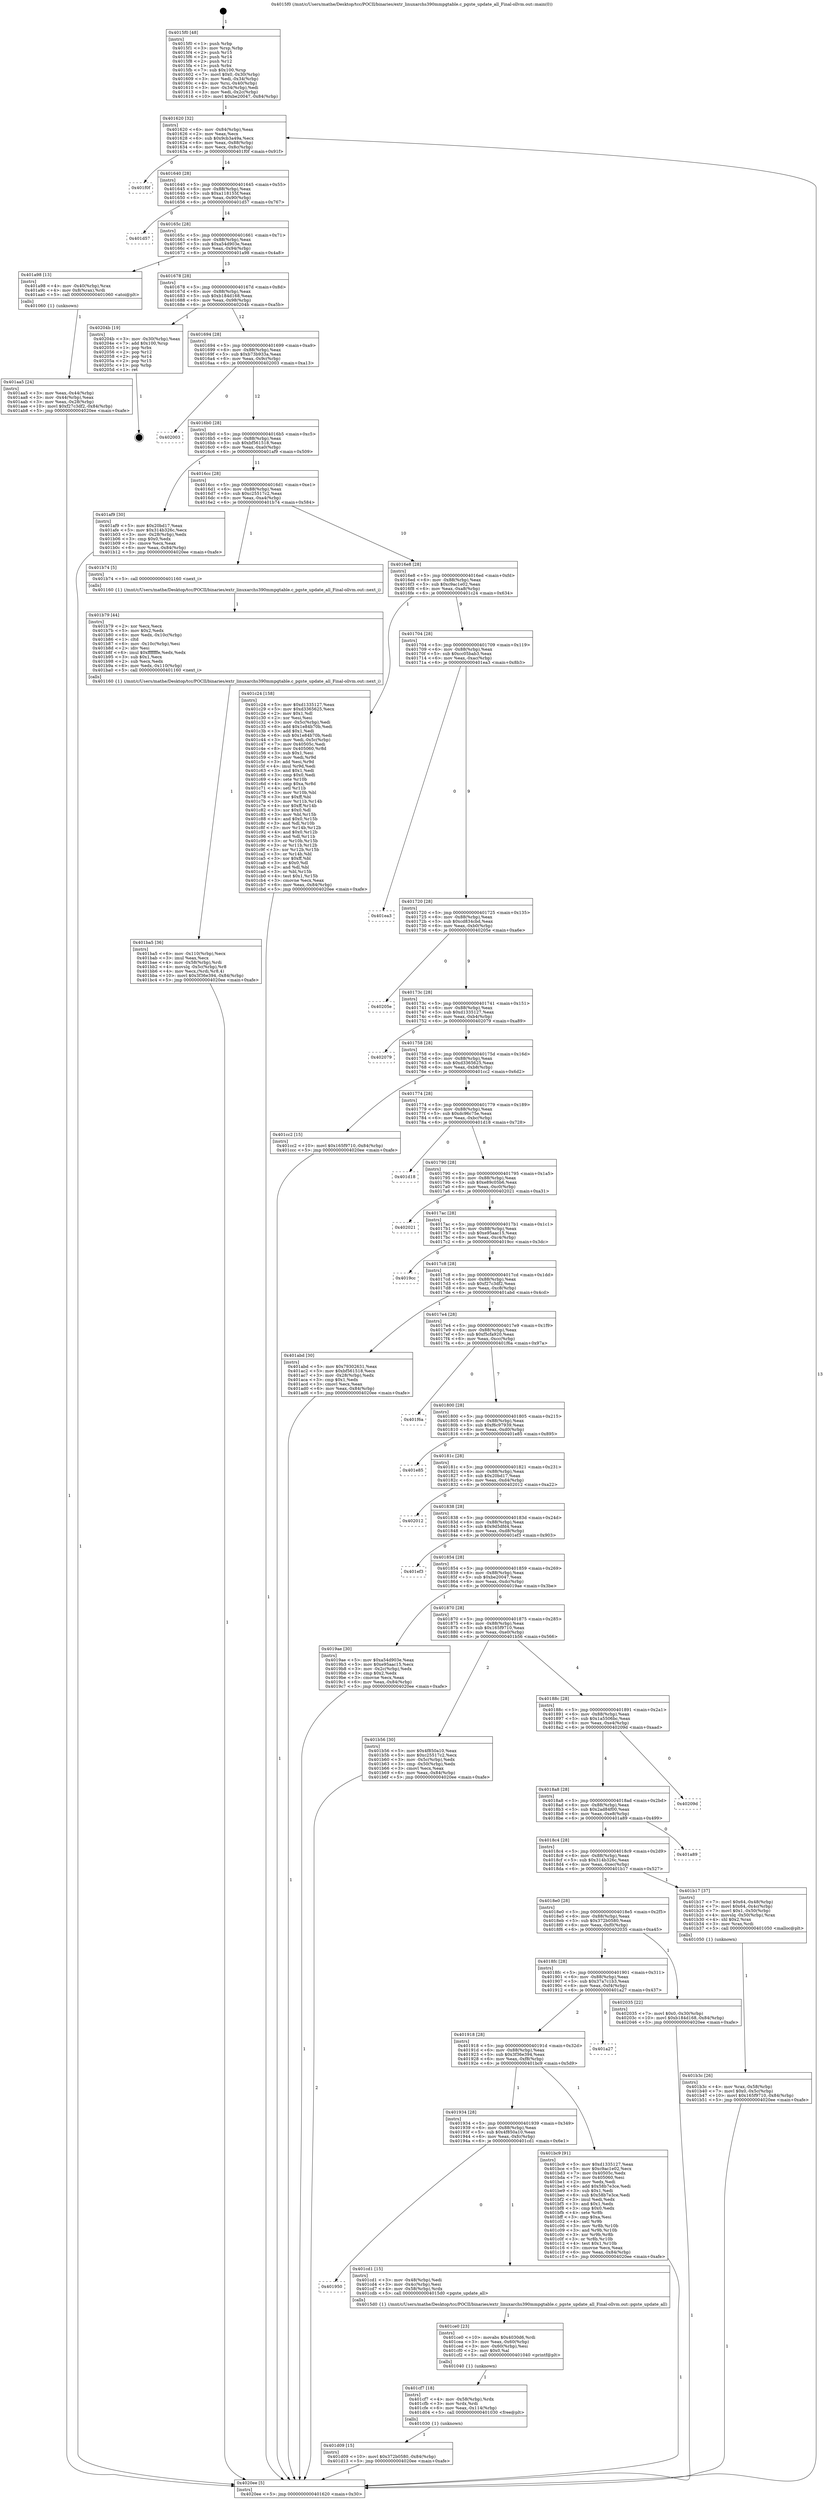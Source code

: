 digraph "0x4015f0" {
  label = "0x4015f0 (/mnt/c/Users/mathe/Desktop/tcc/POCII/binaries/extr_linuxarchs390mmpgtable.c_pgste_update_all_Final-ollvm.out::main(0))"
  labelloc = "t"
  node[shape=record]

  Entry [label="",width=0.3,height=0.3,shape=circle,fillcolor=black,style=filled]
  "0x401620" [label="{
     0x401620 [32]\l
     | [instrs]\l
     &nbsp;&nbsp;0x401620 \<+6\>: mov -0x84(%rbp),%eax\l
     &nbsp;&nbsp;0x401626 \<+2\>: mov %eax,%ecx\l
     &nbsp;&nbsp;0x401628 \<+6\>: sub $0x9cb3a49a,%ecx\l
     &nbsp;&nbsp;0x40162e \<+6\>: mov %eax,-0x88(%rbp)\l
     &nbsp;&nbsp;0x401634 \<+6\>: mov %ecx,-0x8c(%rbp)\l
     &nbsp;&nbsp;0x40163a \<+6\>: je 0000000000401f0f \<main+0x91f\>\l
  }"]
  "0x401f0f" [label="{
     0x401f0f\l
  }", style=dashed]
  "0x401640" [label="{
     0x401640 [28]\l
     | [instrs]\l
     &nbsp;&nbsp;0x401640 \<+5\>: jmp 0000000000401645 \<main+0x55\>\l
     &nbsp;&nbsp;0x401645 \<+6\>: mov -0x88(%rbp),%eax\l
     &nbsp;&nbsp;0x40164b \<+5\>: sub $0xa118155f,%eax\l
     &nbsp;&nbsp;0x401650 \<+6\>: mov %eax,-0x90(%rbp)\l
     &nbsp;&nbsp;0x401656 \<+6\>: je 0000000000401d57 \<main+0x767\>\l
  }"]
  Exit [label="",width=0.3,height=0.3,shape=circle,fillcolor=black,style=filled,peripheries=2]
  "0x401d57" [label="{
     0x401d57\l
  }", style=dashed]
  "0x40165c" [label="{
     0x40165c [28]\l
     | [instrs]\l
     &nbsp;&nbsp;0x40165c \<+5\>: jmp 0000000000401661 \<main+0x71\>\l
     &nbsp;&nbsp;0x401661 \<+6\>: mov -0x88(%rbp),%eax\l
     &nbsp;&nbsp;0x401667 \<+5\>: sub $0xa54d903e,%eax\l
     &nbsp;&nbsp;0x40166c \<+6\>: mov %eax,-0x94(%rbp)\l
     &nbsp;&nbsp;0x401672 \<+6\>: je 0000000000401a98 \<main+0x4a8\>\l
  }"]
  "0x401d09" [label="{
     0x401d09 [15]\l
     | [instrs]\l
     &nbsp;&nbsp;0x401d09 \<+10\>: movl $0x372b0580,-0x84(%rbp)\l
     &nbsp;&nbsp;0x401d13 \<+5\>: jmp 00000000004020ee \<main+0xafe\>\l
  }"]
  "0x401a98" [label="{
     0x401a98 [13]\l
     | [instrs]\l
     &nbsp;&nbsp;0x401a98 \<+4\>: mov -0x40(%rbp),%rax\l
     &nbsp;&nbsp;0x401a9c \<+4\>: mov 0x8(%rax),%rdi\l
     &nbsp;&nbsp;0x401aa0 \<+5\>: call 0000000000401060 \<atoi@plt\>\l
     | [calls]\l
     &nbsp;&nbsp;0x401060 \{1\} (unknown)\l
  }"]
  "0x401678" [label="{
     0x401678 [28]\l
     | [instrs]\l
     &nbsp;&nbsp;0x401678 \<+5\>: jmp 000000000040167d \<main+0x8d\>\l
     &nbsp;&nbsp;0x40167d \<+6\>: mov -0x88(%rbp),%eax\l
     &nbsp;&nbsp;0x401683 \<+5\>: sub $0xb184d168,%eax\l
     &nbsp;&nbsp;0x401688 \<+6\>: mov %eax,-0x98(%rbp)\l
     &nbsp;&nbsp;0x40168e \<+6\>: je 000000000040204b \<main+0xa5b\>\l
  }"]
  "0x401cf7" [label="{
     0x401cf7 [18]\l
     | [instrs]\l
     &nbsp;&nbsp;0x401cf7 \<+4\>: mov -0x58(%rbp),%rdx\l
     &nbsp;&nbsp;0x401cfb \<+3\>: mov %rdx,%rdi\l
     &nbsp;&nbsp;0x401cfe \<+6\>: mov %eax,-0x114(%rbp)\l
     &nbsp;&nbsp;0x401d04 \<+5\>: call 0000000000401030 \<free@plt\>\l
     | [calls]\l
     &nbsp;&nbsp;0x401030 \{1\} (unknown)\l
  }"]
  "0x40204b" [label="{
     0x40204b [19]\l
     | [instrs]\l
     &nbsp;&nbsp;0x40204b \<+3\>: mov -0x30(%rbp),%eax\l
     &nbsp;&nbsp;0x40204e \<+7\>: add $0x100,%rsp\l
     &nbsp;&nbsp;0x402055 \<+1\>: pop %rbx\l
     &nbsp;&nbsp;0x402056 \<+2\>: pop %r12\l
     &nbsp;&nbsp;0x402058 \<+2\>: pop %r14\l
     &nbsp;&nbsp;0x40205a \<+2\>: pop %r15\l
     &nbsp;&nbsp;0x40205c \<+1\>: pop %rbp\l
     &nbsp;&nbsp;0x40205d \<+1\>: ret\l
  }"]
  "0x401694" [label="{
     0x401694 [28]\l
     | [instrs]\l
     &nbsp;&nbsp;0x401694 \<+5\>: jmp 0000000000401699 \<main+0xa9\>\l
     &nbsp;&nbsp;0x401699 \<+6\>: mov -0x88(%rbp),%eax\l
     &nbsp;&nbsp;0x40169f \<+5\>: sub $0xb73b933a,%eax\l
     &nbsp;&nbsp;0x4016a4 \<+6\>: mov %eax,-0x9c(%rbp)\l
     &nbsp;&nbsp;0x4016aa \<+6\>: je 0000000000402003 \<main+0xa13\>\l
  }"]
  "0x401ce0" [label="{
     0x401ce0 [23]\l
     | [instrs]\l
     &nbsp;&nbsp;0x401ce0 \<+10\>: movabs $0x4030d6,%rdi\l
     &nbsp;&nbsp;0x401cea \<+3\>: mov %eax,-0x60(%rbp)\l
     &nbsp;&nbsp;0x401ced \<+3\>: mov -0x60(%rbp),%esi\l
     &nbsp;&nbsp;0x401cf0 \<+2\>: mov $0x0,%al\l
     &nbsp;&nbsp;0x401cf2 \<+5\>: call 0000000000401040 \<printf@plt\>\l
     | [calls]\l
     &nbsp;&nbsp;0x401040 \{1\} (unknown)\l
  }"]
  "0x402003" [label="{
     0x402003\l
  }", style=dashed]
  "0x4016b0" [label="{
     0x4016b0 [28]\l
     | [instrs]\l
     &nbsp;&nbsp;0x4016b0 \<+5\>: jmp 00000000004016b5 \<main+0xc5\>\l
     &nbsp;&nbsp;0x4016b5 \<+6\>: mov -0x88(%rbp),%eax\l
     &nbsp;&nbsp;0x4016bb \<+5\>: sub $0xbf561518,%eax\l
     &nbsp;&nbsp;0x4016c0 \<+6\>: mov %eax,-0xa0(%rbp)\l
     &nbsp;&nbsp;0x4016c6 \<+6\>: je 0000000000401af9 \<main+0x509\>\l
  }"]
  "0x401950" [label="{
     0x401950\l
  }", style=dashed]
  "0x401af9" [label="{
     0x401af9 [30]\l
     | [instrs]\l
     &nbsp;&nbsp;0x401af9 \<+5\>: mov $0x20bd17,%eax\l
     &nbsp;&nbsp;0x401afe \<+5\>: mov $0x314b326c,%ecx\l
     &nbsp;&nbsp;0x401b03 \<+3\>: mov -0x28(%rbp),%edx\l
     &nbsp;&nbsp;0x401b06 \<+3\>: cmp $0x0,%edx\l
     &nbsp;&nbsp;0x401b09 \<+3\>: cmove %ecx,%eax\l
     &nbsp;&nbsp;0x401b0c \<+6\>: mov %eax,-0x84(%rbp)\l
     &nbsp;&nbsp;0x401b12 \<+5\>: jmp 00000000004020ee \<main+0xafe\>\l
  }"]
  "0x4016cc" [label="{
     0x4016cc [28]\l
     | [instrs]\l
     &nbsp;&nbsp;0x4016cc \<+5\>: jmp 00000000004016d1 \<main+0xe1\>\l
     &nbsp;&nbsp;0x4016d1 \<+6\>: mov -0x88(%rbp),%eax\l
     &nbsp;&nbsp;0x4016d7 \<+5\>: sub $0xc25517c2,%eax\l
     &nbsp;&nbsp;0x4016dc \<+6\>: mov %eax,-0xa4(%rbp)\l
     &nbsp;&nbsp;0x4016e2 \<+6\>: je 0000000000401b74 \<main+0x584\>\l
  }"]
  "0x401cd1" [label="{
     0x401cd1 [15]\l
     | [instrs]\l
     &nbsp;&nbsp;0x401cd1 \<+3\>: mov -0x48(%rbp),%edi\l
     &nbsp;&nbsp;0x401cd4 \<+3\>: mov -0x4c(%rbp),%esi\l
     &nbsp;&nbsp;0x401cd7 \<+4\>: mov -0x58(%rbp),%rdx\l
     &nbsp;&nbsp;0x401cdb \<+5\>: call 00000000004015d0 \<pgste_update_all\>\l
     | [calls]\l
     &nbsp;&nbsp;0x4015d0 \{1\} (/mnt/c/Users/mathe/Desktop/tcc/POCII/binaries/extr_linuxarchs390mmpgtable.c_pgste_update_all_Final-ollvm.out::pgste_update_all)\l
  }"]
  "0x401b74" [label="{
     0x401b74 [5]\l
     | [instrs]\l
     &nbsp;&nbsp;0x401b74 \<+5\>: call 0000000000401160 \<next_i\>\l
     | [calls]\l
     &nbsp;&nbsp;0x401160 \{1\} (/mnt/c/Users/mathe/Desktop/tcc/POCII/binaries/extr_linuxarchs390mmpgtable.c_pgste_update_all_Final-ollvm.out::next_i)\l
  }"]
  "0x4016e8" [label="{
     0x4016e8 [28]\l
     | [instrs]\l
     &nbsp;&nbsp;0x4016e8 \<+5\>: jmp 00000000004016ed \<main+0xfd\>\l
     &nbsp;&nbsp;0x4016ed \<+6\>: mov -0x88(%rbp),%eax\l
     &nbsp;&nbsp;0x4016f3 \<+5\>: sub $0xc9ac1e02,%eax\l
     &nbsp;&nbsp;0x4016f8 \<+6\>: mov %eax,-0xa8(%rbp)\l
     &nbsp;&nbsp;0x4016fe \<+6\>: je 0000000000401c24 \<main+0x634\>\l
  }"]
  "0x401934" [label="{
     0x401934 [28]\l
     | [instrs]\l
     &nbsp;&nbsp;0x401934 \<+5\>: jmp 0000000000401939 \<main+0x349\>\l
     &nbsp;&nbsp;0x401939 \<+6\>: mov -0x88(%rbp),%eax\l
     &nbsp;&nbsp;0x40193f \<+5\>: sub $0x4f850a10,%eax\l
     &nbsp;&nbsp;0x401944 \<+6\>: mov %eax,-0xfc(%rbp)\l
     &nbsp;&nbsp;0x40194a \<+6\>: je 0000000000401cd1 \<main+0x6e1\>\l
  }"]
  "0x401c24" [label="{
     0x401c24 [158]\l
     | [instrs]\l
     &nbsp;&nbsp;0x401c24 \<+5\>: mov $0xd1335127,%eax\l
     &nbsp;&nbsp;0x401c29 \<+5\>: mov $0xd3365625,%ecx\l
     &nbsp;&nbsp;0x401c2e \<+2\>: mov $0x1,%dl\l
     &nbsp;&nbsp;0x401c30 \<+2\>: xor %esi,%esi\l
     &nbsp;&nbsp;0x401c32 \<+3\>: mov -0x5c(%rbp),%edi\l
     &nbsp;&nbsp;0x401c35 \<+6\>: add $0x1e84b70b,%edi\l
     &nbsp;&nbsp;0x401c3b \<+3\>: add $0x1,%edi\l
     &nbsp;&nbsp;0x401c3e \<+6\>: sub $0x1e84b70b,%edi\l
     &nbsp;&nbsp;0x401c44 \<+3\>: mov %edi,-0x5c(%rbp)\l
     &nbsp;&nbsp;0x401c47 \<+7\>: mov 0x40505c,%edi\l
     &nbsp;&nbsp;0x401c4e \<+8\>: mov 0x405060,%r8d\l
     &nbsp;&nbsp;0x401c56 \<+3\>: sub $0x1,%esi\l
     &nbsp;&nbsp;0x401c59 \<+3\>: mov %edi,%r9d\l
     &nbsp;&nbsp;0x401c5c \<+3\>: add %esi,%r9d\l
     &nbsp;&nbsp;0x401c5f \<+4\>: imul %r9d,%edi\l
     &nbsp;&nbsp;0x401c63 \<+3\>: and $0x1,%edi\l
     &nbsp;&nbsp;0x401c66 \<+3\>: cmp $0x0,%edi\l
     &nbsp;&nbsp;0x401c69 \<+4\>: sete %r10b\l
     &nbsp;&nbsp;0x401c6d \<+4\>: cmp $0xa,%r8d\l
     &nbsp;&nbsp;0x401c71 \<+4\>: setl %r11b\l
     &nbsp;&nbsp;0x401c75 \<+3\>: mov %r10b,%bl\l
     &nbsp;&nbsp;0x401c78 \<+3\>: xor $0xff,%bl\l
     &nbsp;&nbsp;0x401c7b \<+3\>: mov %r11b,%r14b\l
     &nbsp;&nbsp;0x401c7e \<+4\>: xor $0xff,%r14b\l
     &nbsp;&nbsp;0x401c82 \<+3\>: xor $0x0,%dl\l
     &nbsp;&nbsp;0x401c85 \<+3\>: mov %bl,%r15b\l
     &nbsp;&nbsp;0x401c88 \<+4\>: and $0x0,%r15b\l
     &nbsp;&nbsp;0x401c8c \<+3\>: and %dl,%r10b\l
     &nbsp;&nbsp;0x401c8f \<+3\>: mov %r14b,%r12b\l
     &nbsp;&nbsp;0x401c92 \<+4\>: and $0x0,%r12b\l
     &nbsp;&nbsp;0x401c96 \<+3\>: and %dl,%r11b\l
     &nbsp;&nbsp;0x401c99 \<+3\>: or %r10b,%r15b\l
     &nbsp;&nbsp;0x401c9c \<+3\>: or %r11b,%r12b\l
     &nbsp;&nbsp;0x401c9f \<+3\>: xor %r12b,%r15b\l
     &nbsp;&nbsp;0x401ca2 \<+3\>: or %r14b,%bl\l
     &nbsp;&nbsp;0x401ca5 \<+3\>: xor $0xff,%bl\l
     &nbsp;&nbsp;0x401ca8 \<+3\>: or $0x0,%dl\l
     &nbsp;&nbsp;0x401cab \<+2\>: and %dl,%bl\l
     &nbsp;&nbsp;0x401cad \<+3\>: or %bl,%r15b\l
     &nbsp;&nbsp;0x401cb0 \<+4\>: test $0x1,%r15b\l
     &nbsp;&nbsp;0x401cb4 \<+3\>: cmovne %ecx,%eax\l
     &nbsp;&nbsp;0x401cb7 \<+6\>: mov %eax,-0x84(%rbp)\l
     &nbsp;&nbsp;0x401cbd \<+5\>: jmp 00000000004020ee \<main+0xafe\>\l
  }"]
  "0x401704" [label="{
     0x401704 [28]\l
     | [instrs]\l
     &nbsp;&nbsp;0x401704 \<+5\>: jmp 0000000000401709 \<main+0x119\>\l
     &nbsp;&nbsp;0x401709 \<+6\>: mov -0x88(%rbp),%eax\l
     &nbsp;&nbsp;0x40170f \<+5\>: sub $0xcc05bab3,%eax\l
     &nbsp;&nbsp;0x401714 \<+6\>: mov %eax,-0xac(%rbp)\l
     &nbsp;&nbsp;0x40171a \<+6\>: je 0000000000401ea3 \<main+0x8b3\>\l
  }"]
  "0x401bc9" [label="{
     0x401bc9 [91]\l
     | [instrs]\l
     &nbsp;&nbsp;0x401bc9 \<+5\>: mov $0xd1335127,%eax\l
     &nbsp;&nbsp;0x401bce \<+5\>: mov $0xc9ac1e02,%ecx\l
     &nbsp;&nbsp;0x401bd3 \<+7\>: mov 0x40505c,%edx\l
     &nbsp;&nbsp;0x401bda \<+7\>: mov 0x405060,%esi\l
     &nbsp;&nbsp;0x401be1 \<+2\>: mov %edx,%edi\l
     &nbsp;&nbsp;0x401be3 \<+6\>: add $0x58b7e3ce,%edi\l
     &nbsp;&nbsp;0x401be9 \<+3\>: sub $0x1,%edi\l
     &nbsp;&nbsp;0x401bec \<+6\>: sub $0x58b7e3ce,%edi\l
     &nbsp;&nbsp;0x401bf2 \<+3\>: imul %edi,%edx\l
     &nbsp;&nbsp;0x401bf5 \<+3\>: and $0x1,%edx\l
     &nbsp;&nbsp;0x401bf8 \<+3\>: cmp $0x0,%edx\l
     &nbsp;&nbsp;0x401bfb \<+4\>: sete %r8b\l
     &nbsp;&nbsp;0x401bff \<+3\>: cmp $0xa,%esi\l
     &nbsp;&nbsp;0x401c02 \<+4\>: setl %r9b\l
     &nbsp;&nbsp;0x401c06 \<+3\>: mov %r8b,%r10b\l
     &nbsp;&nbsp;0x401c09 \<+3\>: and %r9b,%r10b\l
     &nbsp;&nbsp;0x401c0c \<+3\>: xor %r9b,%r8b\l
     &nbsp;&nbsp;0x401c0f \<+3\>: or %r8b,%r10b\l
     &nbsp;&nbsp;0x401c12 \<+4\>: test $0x1,%r10b\l
     &nbsp;&nbsp;0x401c16 \<+3\>: cmovne %ecx,%eax\l
     &nbsp;&nbsp;0x401c19 \<+6\>: mov %eax,-0x84(%rbp)\l
     &nbsp;&nbsp;0x401c1f \<+5\>: jmp 00000000004020ee \<main+0xafe\>\l
  }"]
  "0x401ea3" [label="{
     0x401ea3\l
  }", style=dashed]
  "0x401720" [label="{
     0x401720 [28]\l
     | [instrs]\l
     &nbsp;&nbsp;0x401720 \<+5\>: jmp 0000000000401725 \<main+0x135\>\l
     &nbsp;&nbsp;0x401725 \<+6\>: mov -0x88(%rbp),%eax\l
     &nbsp;&nbsp;0x40172b \<+5\>: sub $0xcd834cbd,%eax\l
     &nbsp;&nbsp;0x401730 \<+6\>: mov %eax,-0xb0(%rbp)\l
     &nbsp;&nbsp;0x401736 \<+6\>: je 000000000040205e \<main+0xa6e\>\l
  }"]
  "0x401918" [label="{
     0x401918 [28]\l
     | [instrs]\l
     &nbsp;&nbsp;0x401918 \<+5\>: jmp 000000000040191d \<main+0x32d\>\l
     &nbsp;&nbsp;0x40191d \<+6\>: mov -0x88(%rbp),%eax\l
     &nbsp;&nbsp;0x401923 \<+5\>: sub $0x3f36e394,%eax\l
     &nbsp;&nbsp;0x401928 \<+6\>: mov %eax,-0xf8(%rbp)\l
     &nbsp;&nbsp;0x40192e \<+6\>: je 0000000000401bc9 \<main+0x5d9\>\l
  }"]
  "0x40205e" [label="{
     0x40205e\l
  }", style=dashed]
  "0x40173c" [label="{
     0x40173c [28]\l
     | [instrs]\l
     &nbsp;&nbsp;0x40173c \<+5\>: jmp 0000000000401741 \<main+0x151\>\l
     &nbsp;&nbsp;0x401741 \<+6\>: mov -0x88(%rbp),%eax\l
     &nbsp;&nbsp;0x401747 \<+5\>: sub $0xd1335127,%eax\l
     &nbsp;&nbsp;0x40174c \<+6\>: mov %eax,-0xb4(%rbp)\l
     &nbsp;&nbsp;0x401752 \<+6\>: je 0000000000402079 \<main+0xa89\>\l
  }"]
  "0x401a27" [label="{
     0x401a27\l
  }", style=dashed]
  "0x402079" [label="{
     0x402079\l
  }", style=dashed]
  "0x401758" [label="{
     0x401758 [28]\l
     | [instrs]\l
     &nbsp;&nbsp;0x401758 \<+5\>: jmp 000000000040175d \<main+0x16d\>\l
     &nbsp;&nbsp;0x40175d \<+6\>: mov -0x88(%rbp),%eax\l
     &nbsp;&nbsp;0x401763 \<+5\>: sub $0xd3365625,%eax\l
     &nbsp;&nbsp;0x401768 \<+6\>: mov %eax,-0xb8(%rbp)\l
     &nbsp;&nbsp;0x40176e \<+6\>: je 0000000000401cc2 \<main+0x6d2\>\l
  }"]
  "0x4018fc" [label="{
     0x4018fc [28]\l
     | [instrs]\l
     &nbsp;&nbsp;0x4018fc \<+5\>: jmp 0000000000401901 \<main+0x311\>\l
     &nbsp;&nbsp;0x401901 \<+6\>: mov -0x88(%rbp),%eax\l
     &nbsp;&nbsp;0x401907 \<+5\>: sub $0x37a7c1b3,%eax\l
     &nbsp;&nbsp;0x40190c \<+6\>: mov %eax,-0xf4(%rbp)\l
     &nbsp;&nbsp;0x401912 \<+6\>: je 0000000000401a27 \<main+0x437\>\l
  }"]
  "0x401cc2" [label="{
     0x401cc2 [15]\l
     | [instrs]\l
     &nbsp;&nbsp;0x401cc2 \<+10\>: movl $0x165f9710,-0x84(%rbp)\l
     &nbsp;&nbsp;0x401ccc \<+5\>: jmp 00000000004020ee \<main+0xafe\>\l
  }"]
  "0x401774" [label="{
     0x401774 [28]\l
     | [instrs]\l
     &nbsp;&nbsp;0x401774 \<+5\>: jmp 0000000000401779 \<main+0x189\>\l
     &nbsp;&nbsp;0x401779 \<+6\>: mov -0x88(%rbp),%eax\l
     &nbsp;&nbsp;0x40177f \<+5\>: sub $0xdc96c75e,%eax\l
     &nbsp;&nbsp;0x401784 \<+6\>: mov %eax,-0xbc(%rbp)\l
     &nbsp;&nbsp;0x40178a \<+6\>: je 0000000000401d18 \<main+0x728\>\l
  }"]
  "0x402035" [label="{
     0x402035 [22]\l
     | [instrs]\l
     &nbsp;&nbsp;0x402035 \<+7\>: movl $0x0,-0x30(%rbp)\l
     &nbsp;&nbsp;0x40203c \<+10\>: movl $0xb184d168,-0x84(%rbp)\l
     &nbsp;&nbsp;0x402046 \<+5\>: jmp 00000000004020ee \<main+0xafe\>\l
  }"]
  "0x401d18" [label="{
     0x401d18\l
  }", style=dashed]
  "0x401790" [label="{
     0x401790 [28]\l
     | [instrs]\l
     &nbsp;&nbsp;0x401790 \<+5\>: jmp 0000000000401795 \<main+0x1a5\>\l
     &nbsp;&nbsp;0x401795 \<+6\>: mov -0x88(%rbp),%eax\l
     &nbsp;&nbsp;0x40179b \<+5\>: sub $0xe89c05b6,%eax\l
     &nbsp;&nbsp;0x4017a0 \<+6\>: mov %eax,-0xc0(%rbp)\l
     &nbsp;&nbsp;0x4017a6 \<+6\>: je 0000000000402021 \<main+0xa31\>\l
  }"]
  "0x401ba5" [label="{
     0x401ba5 [36]\l
     | [instrs]\l
     &nbsp;&nbsp;0x401ba5 \<+6\>: mov -0x110(%rbp),%ecx\l
     &nbsp;&nbsp;0x401bab \<+3\>: imul %eax,%ecx\l
     &nbsp;&nbsp;0x401bae \<+4\>: mov -0x58(%rbp),%rdi\l
     &nbsp;&nbsp;0x401bb2 \<+4\>: movslq -0x5c(%rbp),%r8\l
     &nbsp;&nbsp;0x401bb6 \<+4\>: mov %ecx,(%rdi,%r8,4)\l
     &nbsp;&nbsp;0x401bba \<+10\>: movl $0x3f36e394,-0x84(%rbp)\l
     &nbsp;&nbsp;0x401bc4 \<+5\>: jmp 00000000004020ee \<main+0xafe\>\l
  }"]
  "0x402021" [label="{
     0x402021\l
  }", style=dashed]
  "0x4017ac" [label="{
     0x4017ac [28]\l
     | [instrs]\l
     &nbsp;&nbsp;0x4017ac \<+5\>: jmp 00000000004017b1 \<main+0x1c1\>\l
     &nbsp;&nbsp;0x4017b1 \<+6\>: mov -0x88(%rbp),%eax\l
     &nbsp;&nbsp;0x4017b7 \<+5\>: sub $0xe95aac15,%eax\l
     &nbsp;&nbsp;0x4017bc \<+6\>: mov %eax,-0xc4(%rbp)\l
     &nbsp;&nbsp;0x4017c2 \<+6\>: je 00000000004019cc \<main+0x3dc\>\l
  }"]
  "0x401b79" [label="{
     0x401b79 [44]\l
     | [instrs]\l
     &nbsp;&nbsp;0x401b79 \<+2\>: xor %ecx,%ecx\l
     &nbsp;&nbsp;0x401b7b \<+5\>: mov $0x2,%edx\l
     &nbsp;&nbsp;0x401b80 \<+6\>: mov %edx,-0x10c(%rbp)\l
     &nbsp;&nbsp;0x401b86 \<+1\>: cltd\l
     &nbsp;&nbsp;0x401b87 \<+6\>: mov -0x10c(%rbp),%esi\l
     &nbsp;&nbsp;0x401b8d \<+2\>: idiv %esi\l
     &nbsp;&nbsp;0x401b8f \<+6\>: imul $0xfffffffe,%edx,%edx\l
     &nbsp;&nbsp;0x401b95 \<+3\>: sub $0x1,%ecx\l
     &nbsp;&nbsp;0x401b98 \<+2\>: sub %ecx,%edx\l
     &nbsp;&nbsp;0x401b9a \<+6\>: mov %edx,-0x110(%rbp)\l
     &nbsp;&nbsp;0x401ba0 \<+5\>: call 0000000000401160 \<next_i\>\l
     | [calls]\l
     &nbsp;&nbsp;0x401160 \{1\} (/mnt/c/Users/mathe/Desktop/tcc/POCII/binaries/extr_linuxarchs390mmpgtable.c_pgste_update_all_Final-ollvm.out::next_i)\l
  }"]
  "0x4019cc" [label="{
     0x4019cc\l
  }", style=dashed]
  "0x4017c8" [label="{
     0x4017c8 [28]\l
     | [instrs]\l
     &nbsp;&nbsp;0x4017c8 \<+5\>: jmp 00000000004017cd \<main+0x1dd\>\l
     &nbsp;&nbsp;0x4017cd \<+6\>: mov -0x88(%rbp),%eax\l
     &nbsp;&nbsp;0x4017d3 \<+5\>: sub $0xf27c3df2,%eax\l
     &nbsp;&nbsp;0x4017d8 \<+6\>: mov %eax,-0xc8(%rbp)\l
     &nbsp;&nbsp;0x4017de \<+6\>: je 0000000000401abd \<main+0x4cd\>\l
  }"]
  "0x401b3c" [label="{
     0x401b3c [26]\l
     | [instrs]\l
     &nbsp;&nbsp;0x401b3c \<+4\>: mov %rax,-0x58(%rbp)\l
     &nbsp;&nbsp;0x401b40 \<+7\>: movl $0x0,-0x5c(%rbp)\l
     &nbsp;&nbsp;0x401b47 \<+10\>: movl $0x165f9710,-0x84(%rbp)\l
     &nbsp;&nbsp;0x401b51 \<+5\>: jmp 00000000004020ee \<main+0xafe\>\l
  }"]
  "0x401abd" [label="{
     0x401abd [30]\l
     | [instrs]\l
     &nbsp;&nbsp;0x401abd \<+5\>: mov $0x79302631,%eax\l
     &nbsp;&nbsp;0x401ac2 \<+5\>: mov $0xbf561518,%ecx\l
     &nbsp;&nbsp;0x401ac7 \<+3\>: mov -0x28(%rbp),%edx\l
     &nbsp;&nbsp;0x401aca \<+3\>: cmp $0x1,%edx\l
     &nbsp;&nbsp;0x401acd \<+3\>: cmovl %ecx,%eax\l
     &nbsp;&nbsp;0x401ad0 \<+6\>: mov %eax,-0x84(%rbp)\l
     &nbsp;&nbsp;0x401ad6 \<+5\>: jmp 00000000004020ee \<main+0xafe\>\l
  }"]
  "0x4017e4" [label="{
     0x4017e4 [28]\l
     | [instrs]\l
     &nbsp;&nbsp;0x4017e4 \<+5\>: jmp 00000000004017e9 \<main+0x1f9\>\l
     &nbsp;&nbsp;0x4017e9 \<+6\>: mov -0x88(%rbp),%eax\l
     &nbsp;&nbsp;0x4017ef \<+5\>: sub $0xf5cfa920,%eax\l
     &nbsp;&nbsp;0x4017f4 \<+6\>: mov %eax,-0xcc(%rbp)\l
     &nbsp;&nbsp;0x4017fa \<+6\>: je 0000000000401f6a \<main+0x97a\>\l
  }"]
  "0x4018e0" [label="{
     0x4018e0 [28]\l
     | [instrs]\l
     &nbsp;&nbsp;0x4018e0 \<+5\>: jmp 00000000004018e5 \<main+0x2f5\>\l
     &nbsp;&nbsp;0x4018e5 \<+6\>: mov -0x88(%rbp),%eax\l
     &nbsp;&nbsp;0x4018eb \<+5\>: sub $0x372b0580,%eax\l
     &nbsp;&nbsp;0x4018f0 \<+6\>: mov %eax,-0xf0(%rbp)\l
     &nbsp;&nbsp;0x4018f6 \<+6\>: je 0000000000402035 \<main+0xa45\>\l
  }"]
  "0x401f6a" [label="{
     0x401f6a\l
  }", style=dashed]
  "0x401800" [label="{
     0x401800 [28]\l
     | [instrs]\l
     &nbsp;&nbsp;0x401800 \<+5\>: jmp 0000000000401805 \<main+0x215\>\l
     &nbsp;&nbsp;0x401805 \<+6\>: mov -0x88(%rbp),%eax\l
     &nbsp;&nbsp;0x40180b \<+5\>: sub $0xf6c97939,%eax\l
     &nbsp;&nbsp;0x401810 \<+6\>: mov %eax,-0xd0(%rbp)\l
     &nbsp;&nbsp;0x401816 \<+6\>: je 0000000000401e85 \<main+0x895\>\l
  }"]
  "0x401b17" [label="{
     0x401b17 [37]\l
     | [instrs]\l
     &nbsp;&nbsp;0x401b17 \<+7\>: movl $0x64,-0x48(%rbp)\l
     &nbsp;&nbsp;0x401b1e \<+7\>: movl $0x64,-0x4c(%rbp)\l
     &nbsp;&nbsp;0x401b25 \<+7\>: movl $0x1,-0x50(%rbp)\l
     &nbsp;&nbsp;0x401b2c \<+4\>: movslq -0x50(%rbp),%rax\l
     &nbsp;&nbsp;0x401b30 \<+4\>: shl $0x2,%rax\l
     &nbsp;&nbsp;0x401b34 \<+3\>: mov %rax,%rdi\l
     &nbsp;&nbsp;0x401b37 \<+5\>: call 0000000000401050 \<malloc@plt\>\l
     | [calls]\l
     &nbsp;&nbsp;0x401050 \{1\} (unknown)\l
  }"]
  "0x401e85" [label="{
     0x401e85\l
  }", style=dashed]
  "0x40181c" [label="{
     0x40181c [28]\l
     | [instrs]\l
     &nbsp;&nbsp;0x40181c \<+5\>: jmp 0000000000401821 \<main+0x231\>\l
     &nbsp;&nbsp;0x401821 \<+6\>: mov -0x88(%rbp),%eax\l
     &nbsp;&nbsp;0x401827 \<+5\>: sub $0x20bd17,%eax\l
     &nbsp;&nbsp;0x40182c \<+6\>: mov %eax,-0xd4(%rbp)\l
     &nbsp;&nbsp;0x401832 \<+6\>: je 0000000000402012 \<main+0xa22\>\l
  }"]
  "0x4018c4" [label="{
     0x4018c4 [28]\l
     | [instrs]\l
     &nbsp;&nbsp;0x4018c4 \<+5\>: jmp 00000000004018c9 \<main+0x2d9\>\l
     &nbsp;&nbsp;0x4018c9 \<+6\>: mov -0x88(%rbp),%eax\l
     &nbsp;&nbsp;0x4018cf \<+5\>: sub $0x314b326c,%eax\l
     &nbsp;&nbsp;0x4018d4 \<+6\>: mov %eax,-0xec(%rbp)\l
     &nbsp;&nbsp;0x4018da \<+6\>: je 0000000000401b17 \<main+0x527\>\l
  }"]
  "0x402012" [label="{
     0x402012\l
  }", style=dashed]
  "0x401838" [label="{
     0x401838 [28]\l
     | [instrs]\l
     &nbsp;&nbsp;0x401838 \<+5\>: jmp 000000000040183d \<main+0x24d\>\l
     &nbsp;&nbsp;0x40183d \<+6\>: mov -0x88(%rbp),%eax\l
     &nbsp;&nbsp;0x401843 \<+5\>: sub $0x9d5dfd4,%eax\l
     &nbsp;&nbsp;0x401848 \<+6\>: mov %eax,-0xd8(%rbp)\l
     &nbsp;&nbsp;0x40184e \<+6\>: je 0000000000401ef3 \<main+0x903\>\l
  }"]
  "0x401a89" [label="{
     0x401a89\l
  }", style=dashed]
  "0x401ef3" [label="{
     0x401ef3\l
  }", style=dashed]
  "0x401854" [label="{
     0x401854 [28]\l
     | [instrs]\l
     &nbsp;&nbsp;0x401854 \<+5\>: jmp 0000000000401859 \<main+0x269\>\l
     &nbsp;&nbsp;0x401859 \<+6\>: mov -0x88(%rbp),%eax\l
     &nbsp;&nbsp;0x40185f \<+5\>: sub $0xbe20047,%eax\l
     &nbsp;&nbsp;0x401864 \<+6\>: mov %eax,-0xdc(%rbp)\l
     &nbsp;&nbsp;0x40186a \<+6\>: je 00000000004019ae \<main+0x3be\>\l
  }"]
  "0x4018a8" [label="{
     0x4018a8 [28]\l
     | [instrs]\l
     &nbsp;&nbsp;0x4018a8 \<+5\>: jmp 00000000004018ad \<main+0x2bd\>\l
     &nbsp;&nbsp;0x4018ad \<+6\>: mov -0x88(%rbp),%eax\l
     &nbsp;&nbsp;0x4018b3 \<+5\>: sub $0x2ad84f00,%eax\l
     &nbsp;&nbsp;0x4018b8 \<+6\>: mov %eax,-0xe8(%rbp)\l
     &nbsp;&nbsp;0x4018be \<+6\>: je 0000000000401a89 \<main+0x499\>\l
  }"]
  "0x4019ae" [label="{
     0x4019ae [30]\l
     | [instrs]\l
     &nbsp;&nbsp;0x4019ae \<+5\>: mov $0xa54d903e,%eax\l
     &nbsp;&nbsp;0x4019b3 \<+5\>: mov $0xe95aac15,%ecx\l
     &nbsp;&nbsp;0x4019b8 \<+3\>: mov -0x2c(%rbp),%edx\l
     &nbsp;&nbsp;0x4019bb \<+3\>: cmp $0x2,%edx\l
     &nbsp;&nbsp;0x4019be \<+3\>: cmovne %ecx,%eax\l
     &nbsp;&nbsp;0x4019c1 \<+6\>: mov %eax,-0x84(%rbp)\l
     &nbsp;&nbsp;0x4019c7 \<+5\>: jmp 00000000004020ee \<main+0xafe\>\l
  }"]
  "0x401870" [label="{
     0x401870 [28]\l
     | [instrs]\l
     &nbsp;&nbsp;0x401870 \<+5\>: jmp 0000000000401875 \<main+0x285\>\l
     &nbsp;&nbsp;0x401875 \<+6\>: mov -0x88(%rbp),%eax\l
     &nbsp;&nbsp;0x40187b \<+5\>: sub $0x165f9710,%eax\l
     &nbsp;&nbsp;0x401880 \<+6\>: mov %eax,-0xe0(%rbp)\l
     &nbsp;&nbsp;0x401886 \<+6\>: je 0000000000401b56 \<main+0x566\>\l
  }"]
  "0x4020ee" [label="{
     0x4020ee [5]\l
     | [instrs]\l
     &nbsp;&nbsp;0x4020ee \<+5\>: jmp 0000000000401620 \<main+0x30\>\l
  }"]
  "0x4015f0" [label="{
     0x4015f0 [48]\l
     | [instrs]\l
     &nbsp;&nbsp;0x4015f0 \<+1\>: push %rbp\l
     &nbsp;&nbsp;0x4015f1 \<+3\>: mov %rsp,%rbp\l
     &nbsp;&nbsp;0x4015f4 \<+2\>: push %r15\l
     &nbsp;&nbsp;0x4015f6 \<+2\>: push %r14\l
     &nbsp;&nbsp;0x4015f8 \<+2\>: push %r12\l
     &nbsp;&nbsp;0x4015fa \<+1\>: push %rbx\l
     &nbsp;&nbsp;0x4015fb \<+7\>: sub $0x100,%rsp\l
     &nbsp;&nbsp;0x401602 \<+7\>: movl $0x0,-0x30(%rbp)\l
     &nbsp;&nbsp;0x401609 \<+3\>: mov %edi,-0x34(%rbp)\l
     &nbsp;&nbsp;0x40160c \<+4\>: mov %rsi,-0x40(%rbp)\l
     &nbsp;&nbsp;0x401610 \<+3\>: mov -0x34(%rbp),%edi\l
     &nbsp;&nbsp;0x401613 \<+3\>: mov %edi,-0x2c(%rbp)\l
     &nbsp;&nbsp;0x401616 \<+10\>: movl $0xbe20047,-0x84(%rbp)\l
  }"]
  "0x401aa5" [label="{
     0x401aa5 [24]\l
     | [instrs]\l
     &nbsp;&nbsp;0x401aa5 \<+3\>: mov %eax,-0x44(%rbp)\l
     &nbsp;&nbsp;0x401aa8 \<+3\>: mov -0x44(%rbp),%eax\l
     &nbsp;&nbsp;0x401aab \<+3\>: mov %eax,-0x28(%rbp)\l
     &nbsp;&nbsp;0x401aae \<+10\>: movl $0xf27c3df2,-0x84(%rbp)\l
     &nbsp;&nbsp;0x401ab8 \<+5\>: jmp 00000000004020ee \<main+0xafe\>\l
  }"]
  "0x40209d" [label="{
     0x40209d\l
  }", style=dashed]
  "0x401b56" [label="{
     0x401b56 [30]\l
     | [instrs]\l
     &nbsp;&nbsp;0x401b56 \<+5\>: mov $0x4f850a10,%eax\l
     &nbsp;&nbsp;0x401b5b \<+5\>: mov $0xc25517c2,%ecx\l
     &nbsp;&nbsp;0x401b60 \<+3\>: mov -0x5c(%rbp),%edx\l
     &nbsp;&nbsp;0x401b63 \<+3\>: cmp -0x50(%rbp),%edx\l
     &nbsp;&nbsp;0x401b66 \<+3\>: cmovl %ecx,%eax\l
     &nbsp;&nbsp;0x401b69 \<+6\>: mov %eax,-0x84(%rbp)\l
     &nbsp;&nbsp;0x401b6f \<+5\>: jmp 00000000004020ee \<main+0xafe\>\l
  }"]
  "0x40188c" [label="{
     0x40188c [28]\l
     | [instrs]\l
     &nbsp;&nbsp;0x40188c \<+5\>: jmp 0000000000401891 \<main+0x2a1\>\l
     &nbsp;&nbsp;0x401891 \<+6\>: mov -0x88(%rbp),%eax\l
     &nbsp;&nbsp;0x401897 \<+5\>: sub $0x1a5506bc,%eax\l
     &nbsp;&nbsp;0x40189c \<+6\>: mov %eax,-0xe4(%rbp)\l
     &nbsp;&nbsp;0x4018a2 \<+6\>: je 000000000040209d \<main+0xaad\>\l
  }"]
  Entry -> "0x4015f0" [label=" 1"]
  "0x401620" -> "0x401f0f" [label=" 0"]
  "0x401620" -> "0x401640" [label=" 14"]
  "0x40204b" -> Exit [label=" 1"]
  "0x401640" -> "0x401d57" [label=" 0"]
  "0x401640" -> "0x40165c" [label=" 14"]
  "0x402035" -> "0x4020ee" [label=" 1"]
  "0x40165c" -> "0x401a98" [label=" 1"]
  "0x40165c" -> "0x401678" [label=" 13"]
  "0x401d09" -> "0x4020ee" [label=" 1"]
  "0x401678" -> "0x40204b" [label=" 1"]
  "0x401678" -> "0x401694" [label=" 12"]
  "0x401cf7" -> "0x401d09" [label=" 1"]
  "0x401694" -> "0x402003" [label=" 0"]
  "0x401694" -> "0x4016b0" [label=" 12"]
  "0x401ce0" -> "0x401cf7" [label=" 1"]
  "0x4016b0" -> "0x401af9" [label=" 1"]
  "0x4016b0" -> "0x4016cc" [label=" 11"]
  "0x401cd1" -> "0x401ce0" [label=" 1"]
  "0x4016cc" -> "0x401b74" [label=" 1"]
  "0x4016cc" -> "0x4016e8" [label=" 10"]
  "0x401934" -> "0x401950" [label=" 0"]
  "0x4016e8" -> "0x401c24" [label=" 1"]
  "0x4016e8" -> "0x401704" [label=" 9"]
  "0x401934" -> "0x401cd1" [label=" 1"]
  "0x401704" -> "0x401ea3" [label=" 0"]
  "0x401704" -> "0x401720" [label=" 9"]
  "0x401cc2" -> "0x4020ee" [label=" 1"]
  "0x401720" -> "0x40205e" [label=" 0"]
  "0x401720" -> "0x40173c" [label=" 9"]
  "0x401bc9" -> "0x4020ee" [label=" 1"]
  "0x40173c" -> "0x402079" [label=" 0"]
  "0x40173c" -> "0x401758" [label=" 9"]
  "0x401918" -> "0x401934" [label=" 1"]
  "0x401758" -> "0x401cc2" [label=" 1"]
  "0x401758" -> "0x401774" [label=" 8"]
  "0x401c24" -> "0x4020ee" [label=" 1"]
  "0x401774" -> "0x401d18" [label=" 0"]
  "0x401774" -> "0x401790" [label=" 8"]
  "0x4018fc" -> "0x401918" [label=" 2"]
  "0x401790" -> "0x402021" [label=" 0"]
  "0x401790" -> "0x4017ac" [label=" 8"]
  "0x401918" -> "0x401bc9" [label=" 1"]
  "0x4017ac" -> "0x4019cc" [label=" 0"]
  "0x4017ac" -> "0x4017c8" [label=" 8"]
  "0x4018e0" -> "0x4018fc" [label=" 2"]
  "0x4017c8" -> "0x401abd" [label=" 1"]
  "0x4017c8" -> "0x4017e4" [label=" 7"]
  "0x4018e0" -> "0x402035" [label=" 1"]
  "0x4017e4" -> "0x401f6a" [label=" 0"]
  "0x4017e4" -> "0x401800" [label=" 7"]
  "0x4018fc" -> "0x401a27" [label=" 0"]
  "0x401800" -> "0x401e85" [label=" 0"]
  "0x401800" -> "0x40181c" [label=" 7"]
  "0x401ba5" -> "0x4020ee" [label=" 1"]
  "0x40181c" -> "0x402012" [label=" 0"]
  "0x40181c" -> "0x401838" [label=" 7"]
  "0x401b74" -> "0x401b79" [label=" 1"]
  "0x401838" -> "0x401ef3" [label=" 0"]
  "0x401838" -> "0x401854" [label=" 7"]
  "0x401b56" -> "0x4020ee" [label=" 2"]
  "0x401854" -> "0x4019ae" [label=" 1"]
  "0x401854" -> "0x401870" [label=" 6"]
  "0x4019ae" -> "0x4020ee" [label=" 1"]
  "0x4015f0" -> "0x401620" [label=" 1"]
  "0x4020ee" -> "0x401620" [label=" 13"]
  "0x401a98" -> "0x401aa5" [label=" 1"]
  "0x401aa5" -> "0x4020ee" [label=" 1"]
  "0x401abd" -> "0x4020ee" [label=" 1"]
  "0x401af9" -> "0x4020ee" [label=" 1"]
  "0x401b17" -> "0x401b3c" [label=" 1"]
  "0x401870" -> "0x401b56" [label=" 2"]
  "0x401870" -> "0x40188c" [label=" 4"]
  "0x4018c4" -> "0x4018e0" [label=" 3"]
  "0x40188c" -> "0x40209d" [label=" 0"]
  "0x40188c" -> "0x4018a8" [label=" 4"]
  "0x401b3c" -> "0x4020ee" [label=" 1"]
  "0x4018a8" -> "0x401a89" [label=" 0"]
  "0x4018a8" -> "0x4018c4" [label=" 4"]
  "0x401b79" -> "0x401ba5" [label=" 1"]
  "0x4018c4" -> "0x401b17" [label=" 1"]
}
